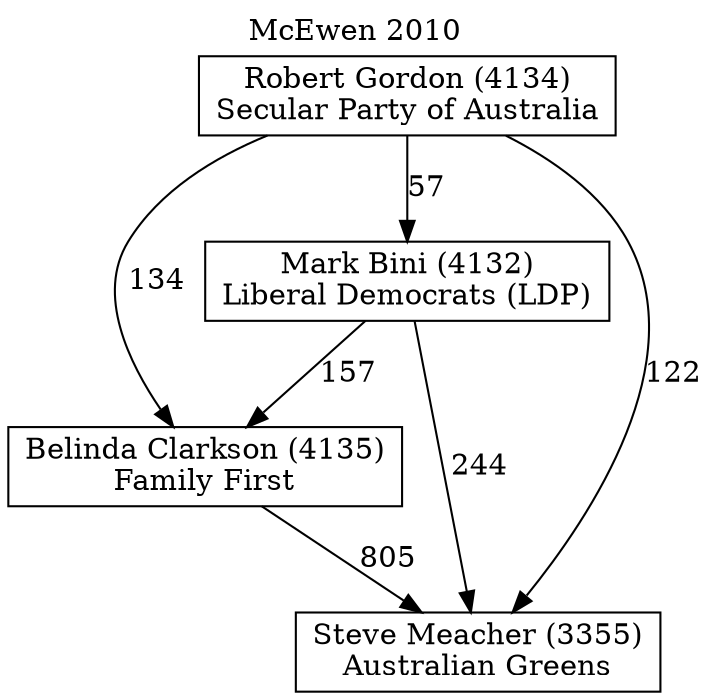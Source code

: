 // House preference flow
digraph "Steve Meacher (3355)_McEwen_2010" {
	graph [label="McEwen 2010" labelloc=t mclimit=10]
	node [shape=box]
	"Belinda Clarkson (4135)" [label="Belinda Clarkson (4135)
Family First"]
	"Mark Bini (4132)" [label="Mark Bini (4132)
Liberal Democrats (LDP)"]
	"Robert Gordon (4134)" [label="Robert Gordon (4134)
Secular Party of Australia"]
	"Steve Meacher (3355)" [label="Steve Meacher (3355)
Australian Greens"]
	"Belinda Clarkson (4135)" -> "Steve Meacher (3355)" [label=805]
	"Mark Bini (4132)" -> "Belinda Clarkson (4135)" [label=157]
	"Mark Bini (4132)" -> "Steve Meacher (3355)" [label=244]
	"Robert Gordon (4134)" -> "Belinda Clarkson (4135)" [label=134]
	"Robert Gordon (4134)" -> "Mark Bini (4132)" [label=57]
	"Robert Gordon (4134)" -> "Steve Meacher (3355)" [label=122]
}
